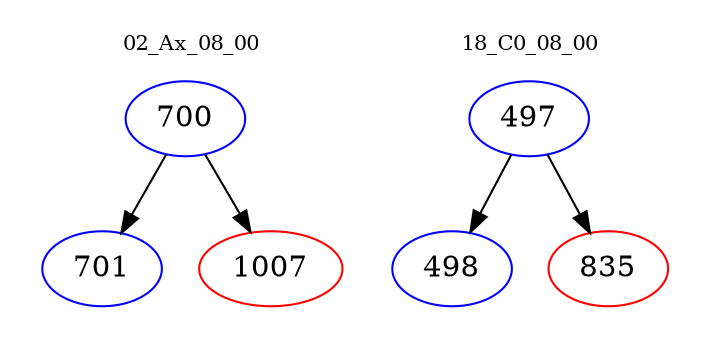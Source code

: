 digraph{
subgraph cluster_0 {
color = white
label = "02_Ax_08_00";
fontsize=10;
T0_700 [label="700", color="blue"]
T0_700 -> T0_701 [color="black"]
T0_701 [label="701", color="blue"]
T0_700 -> T0_1007 [color="black"]
T0_1007 [label="1007", color="red"]
}
subgraph cluster_1 {
color = white
label = "18_C0_08_00";
fontsize=10;
T1_497 [label="497", color="blue"]
T1_497 -> T1_498 [color="black"]
T1_498 [label="498", color="blue"]
T1_497 -> T1_835 [color="black"]
T1_835 [label="835", color="red"]
}
}
